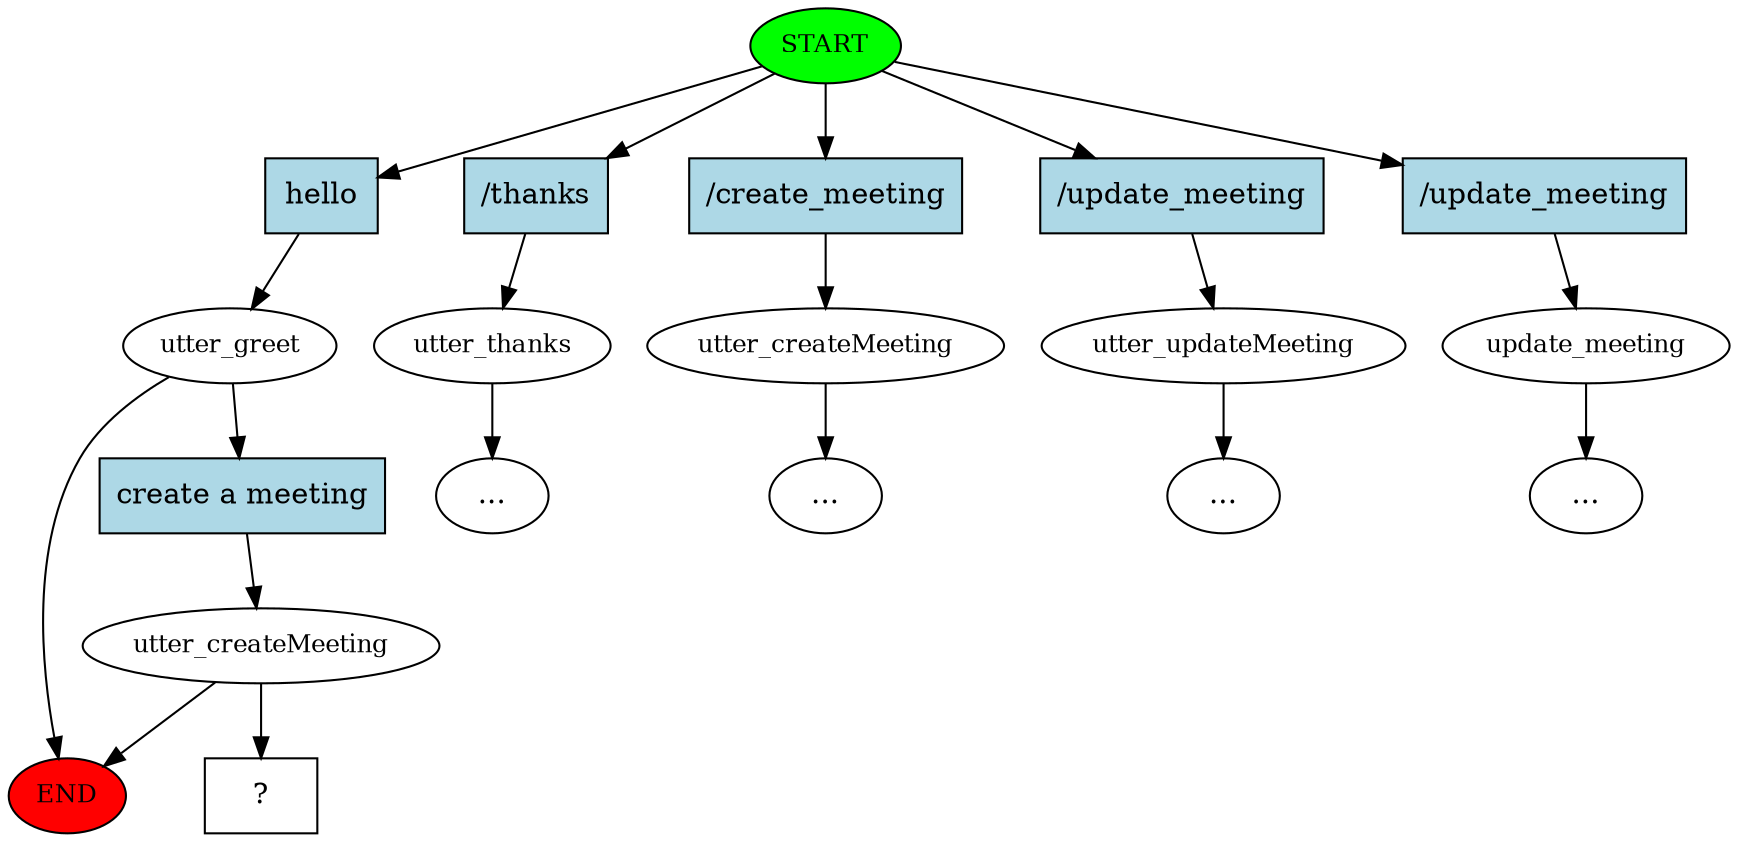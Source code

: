 digraph  {
0 [class="start active", fillcolor=green, fontsize=12, label=START, style=filled];
"-1" [class=end, fillcolor=red, fontsize=12, label=END, style=filled];
1 [class=active, fontsize=12, label=utter_greet];
2 [class="", fontsize=12, label=utter_thanks];
"-3" [class=ellipsis, label="..."];
3 [class="", fontsize=12, label=utter_createMeeting];
5 [class=active, fontsize=12, label=utter_createMeeting];
8 [class="", fontsize=12, label=utter_updateMeeting];
"-8" [class=ellipsis, label="..."];
"-9" [class=ellipsis, label="..."];
11 [class="", fontsize=12, label=update_meeting];
"-10" [class=ellipsis, label="..."];
14 [class="intent dashed active", label="  ?  ", shape=rect];
15 [class="intent active", fillcolor=lightblue, label=hello, shape=rect, style=filled];
16 [class=intent, fillcolor=lightblue, label="\/thanks", shape=rect, style=filled];
17 [class=intent, fillcolor=lightblue, label="\/create_meeting", shape=rect, style=filled];
18 [class=intent, fillcolor=lightblue, label="\/update_meeting", shape=rect, style=filled];
19 [class=intent, fillcolor=lightblue, label="\/update_meeting", shape=rect, style=filled];
20 [class="intent active", fillcolor=lightblue, label="create\ a\ meeting", shape=rect, style=filled];
0 -> 15  [class=active, key=0];
0 -> 16  [class="", key=0];
0 -> 17  [class="", key=0];
0 -> 18  [class="", key=0];
0 -> 19  [class="", key=0];
1 -> "-1"  [class="", key=NONE, label=""];
1 -> 20  [class=active, key=0];
2 -> "-3"  [class="", key=NONE, label=""];
3 -> "-9"  [class="", key=NONE, label=""];
5 -> "-1"  [class="", key=NONE, label=""];
5 -> 14  [class=active, key=NONE, label=""];
8 -> "-8"  [class="", key=NONE, label=""];
11 -> "-10"  [class="", key=NONE, label=""];
15 -> 1  [class=active, key=0];
16 -> 2  [class="", key=0];
17 -> 3  [class="", key=0];
18 -> 8  [class="", key=0];
19 -> 11  [class="", key=0];
20 -> 5  [class=active, key=0];
}

